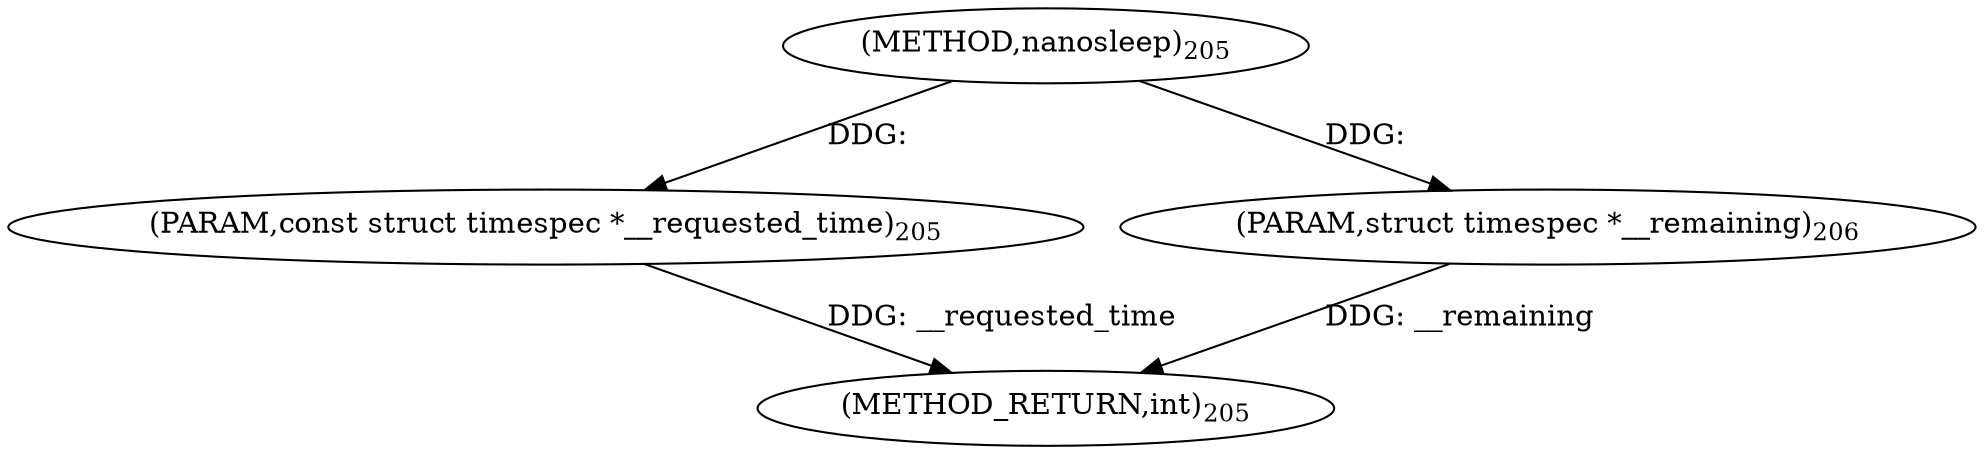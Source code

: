 digraph "nanosleep" {  
"7964" [label = <(METHOD,nanosleep)<SUB>205</SUB>> ]
"7967" [label = <(METHOD_RETURN,int)<SUB>205</SUB>> ]
"7965" [label = <(PARAM,const struct timespec *__requested_time)<SUB>205</SUB>> ]
"7966" [label = <(PARAM,struct timespec *__remaining)<SUB>206</SUB>> ]
  "7965" -> "7967"  [ label = "DDG: __requested_time"] 
  "7966" -> "7967"  [ label = "DDG: __remaining"] 
  "7964" -> "7965"  [ label = "DDG: "] 
  "7964" -> "7966"  [ label = "DDG: "] 
}
